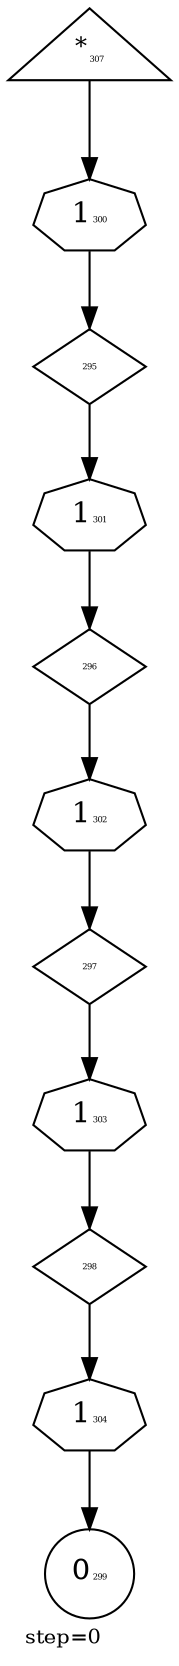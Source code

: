 digraph {
  graph  [labelloc=bottom,labeljust=left,fontsize="10",label="step=0"];
  "295" [shape=diamond,peripheries="1",label=<<FONT POINT-SIZE='4'>295</FONT>>,labelfontcolor=black,color=black];
  "296" [shape=diamond,peripheries="1",label=<<FONT POINT-SIZE='4'>296</FONT>>,labelfontcolor=black,color=black];
  "297" [shape=diamond,peripheries="1",label=<<FONT POINT-SIZE='4'>297</FONT>>,labelfontcolor=black,color=black];
  "298" [shape=diamond,peripheries="1",label=<<FONT POINT-SIZE='4'>298</FONT>>,labelfontcolor=black,color=black];
  "299" [shape=circle,peripheries="1",label=<0<FONT POINT-SIZE='4'>299</FONT>>,labelfontcolor=black,color=black];
  "307" [shape=triangle,peripheries="1",label=<<SUP>*</SUP><FONT POINT-SIZE='4'>307</FONT>>,labelfontcolor=black,color=black];
  "300" [label=<1<FONT POINT-SIZE='4'>300</FONT>>,peripheries="1",color=black,shape=septagon];
  "307" -> "300" [color=black];
  "300" -> "295" [color=black];
  "301" [label=<1<FONT POINT-SIZE='4'>301</FONT>>,peripheries="1",color=black,shape=septagon];
  "295" -> "301" [color=black];
  "301" -> "296" [color=black];
  "302" [label=<1<FONT POINT-SIZE='4'>302</FONT>>,peripheries="1",color=black,shape=septagon];
  "296" -> "302" [color=black];
  "302" -> "297" [color=black];
  "303" [label=<1<FONT POINT-SIZE='4'>303</FONT>>,peripheries="1",color=black,shape=septagon];
  "297" -> "303" [color=black];
  "303" -> "298" [color=black];
  "304" [label=<1<FONT POINT-SIZE='4'>304</FONT>>,peripheries="1",color=black,shape=septagon];
  "298" -> "304" [color=black];
  "304" -> "299" [color=black];
}